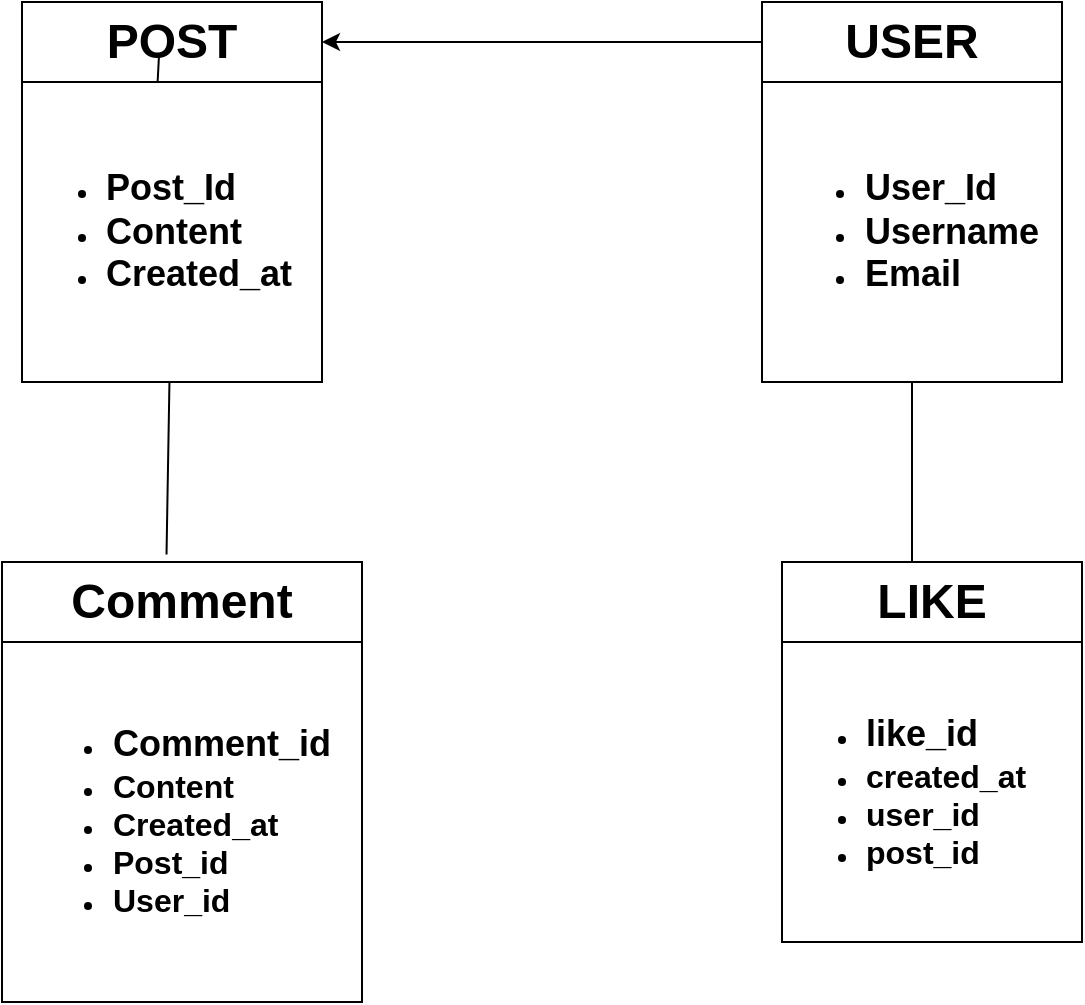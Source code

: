 <mxfile version="21.0.8" type="github">
  <diagram id="R2lEEEUBdFMjLlhIrx00" name="Page-1">
    <mxGraphModel dx="993" dy="637" grid="1" gridSize="10" guides="1" tooltips="1" connect="1" arrows="1" fold="1" page="1" pageScale="1" pageWidth="850" pageHeight="1100" math="0" shadow="0" extFonts="Permanent Marker^https://fonts.googleapis.com/css?family=Permanent+Marker">
      <root>
        <mxCell id="0" />
        <mxCell id="1" parent="0" />
        <mxCell id="keBYOh6yZ6PrSQoJ2qsw-4" value="" style="edgeStyle=orthogonalEdgeStyle;rounded=0;orthogonalLoop=1;jettySize=auto;html=1;" edge="1" parent="1" source="keBYOh6yZ6PrSQoJ2qsw-2" target="keBYOh6yZ6PrSQoJ2qsw-3">
          <mxGeometry relative="1" as="geometry" />
        </mxCell>
        <mxCell id="keBYOh6yZ6PrSQoJ2qsw-2" value="&lt;span style=&quot;font-size: 24px;&quot;&gt;&lt;b&gt;USER&lt;/b&gt;&lt;/span&gt;" style="rounded=0;whiteSpace=wrap;html=1;" vertex="1" parent="1">
          <mxGeometry x="540" y="120" width="150" height="40" as="geometry" />
        </mxCell>
        <mxCell id="keBYOh6yZ6PrSQoJ2qsw-3" value="&lt;b&gt;&lt;font style=&quot;font-size: 24px;&quot;&gt;POST&lt;/font&gt;&lt;/b&gt;" style="rounded=0;whiteSpace=wrap;html=1;" vertex="1" parent="1">
          <mxGeometry x="170" y="120" width="150" height="40" as="geometry" />
        </mxCell>
        <mxCell id="keBYOh6yZ6PrSQoJ2qsw-5" value="&lt;div style=&quot;text-align: left;&quot;&gt;&lt;ul&gt;&lt;li&gt;&lt;b style=&quot;background-color: initial; border-color: var(--border-color);&quot;&gt;&lt;font style=&quot;border-color: var(--border-color); font-size: 18px;&quot;&gt;User_Id&lt;/font&gt;&lt;/b&gt;&lt;/li&gt;&lt;li&gt;&lt;b style=&quot;background-color: initial; border-color: var(--border-color);&quot;&gt;&lt;font style=&quot;border-color: var(--border-color); font-size: 18px;&quot;&gt;Username&lt;/font&gt;&lt;/b&gt;&lt;/li&gt;&lt;li&gt;&lt;b style=&quot;background-color: initial; font-size: 12px; border-color: var(--border-color);&quot;&gt;&lt;font style=&quot;border-color: var(--border-color); font-size: 18px;&quot;&gt;Email&lt;/font&gt;&lt;/b&gt;&lt;/li&gt;&lt;/ul&gt;&lt;/div&gt;" style="whiteSpace=wrap;html=1;aspect=fixed;" vertex="1" parent="1">
          <mxGeometry x="540" y="160" width="150" height="150" as="geometry" />
        </mxCell>
        <mxCell id="keBYOh6yZ6PrSQoJ2qsw-7" value="&lt;span style=&quot;font-size: 24px;&quot;&gt;&lt;b&gt;Comment&lt;/b&gt;&lt;/span&gt;" style="rounded=0;whiteSpace=wrap;html=1;" vertex="1" parent="1">
          <mxGeometry x="160" y="400" width="180" height="40" as="geometry" />
        </mxCell>
        <mxCell id="keBYOh6yZ6PrSQoJ2qsw-8" value="&lt;div style=&quot;text-align: left;&quot;&gt;&lt;ul&gt;&lt;li&gt;&lt;span style=&quot;background-color: initial;&quot;&gt;&lt;font style=&quot;font-size: 18px;&quot;&gt;&lt;b&gt;Comment_id&lt;/b&gt;&lt;/font&gt;&lt;/span&gt;&lt;/li&gt;&lt;li&gt;&lt;span style=&quot;background-color: initial;&quot;&gt;&lt;font size=&quot;3&quot;&gt;&lt;b&gt;Content&lt;/b&gt;&lt;/font&gt;&lt;/span&gt;&lt;/li&gt;&lt;li&gt;&lt;span style=&quot;background-color: initial;&quot;&gt;&lt;font size=&quot;3&quot;&gt;&lt;b&gt;Created_at&lt;/b&gt;&lt;/font&gt;&lt;/span&gt;&lt;/li&gt;&lt;li&gt;&lt;span style=&quot;background-color: initial;&quot;&gt;&lt;font size=&quot;3&quot;&gt;&lt;b&gt;Post_id&lt;/b&gt;&lt;/font&gt;&lt;/span&gt;&lt;/li&gt;&lt;li&gt;&lt;span style=&quot;background-color: initial;&quot;&gt;&lt;font size=&quot;3&quot;&gt;&lt;b&gt;User_id&lt;/b&gt;&lt;/font&gt;&lt;/span&gt;&lt;/li&gt;&lt;/ul&gt;&lt;/div&gt;" style="whiteSpace=wrap;html=1;aspect=fixed;" vertex="1" parent="1">
          <mxGeometry x="160" y="440" width="180" height="180" as="geometry" />
        </mxCell>
        <mxCell id="keBYOh6yZ6PrSQoJ2qsw-11" value="&lt;span style=&quot;font-size: 24px;&quot;&gt;&lt;b&gt;LIKE&lt;/b&gt;&lt;/span&gt;" style="rounded=0;whiteSpace=wrap;html=1;" vertex="1" parent="1">
          <mxGeometry x="550" y="400" width="150" height="40" as="geometry" />
        </mxCell>
        <mxCell id="keBYOh6yZ6PrSQoJ2qsw-12" value="&lt;ul&gt;&lt;li&gt;&lt;b&gt;&lt;font style=&quot;font-size: 18px;&quot;&gt;like_id&lt;/font&gt;&lt;/b&gt;&lt;/li&gt;&lt;li&gt;&lt;b&gt;&lt;font size=&quot;3&quot;&gt;created_at&lt;/font&gt;&lt;/b&gt;&lt;/li&gt;&lt;li&gt;&lt;b&gt;&lt;font size=&quot;3&quot;&gt;user_id&lt;/font&gt;&lt;/b&gt;&lt;/li&gt;&lt;li&gt;&lt;b&gt;&lt;font size=&quot;3&quot;&gt;post_id&lt;/font&gt;&lt;/b&gt;&lt;/li&gt;&lt;/ul&gt;" style="whiteSpace=wrap;html=1;aspect=fixed;align=left;" vertex="1" parent="1">
          <mxGeometry x="550" y="440" width="150" height="150" as="geometry" />
        </mxCell>
        <mxCell id="keBYOh6yZ6PrSQoJ2qsw-13" value="" style="endArrow=none;html=1;rounded=0;entryX=0.5;entryY=1;entryDx=0;entryDy=0;" edge="1" parent="1" target="keBYOh6yZ6PrSQoJ2qsw-5">
          <mxGeometry width="50" height="50" relative="1" as="geometry">
            <mxPoint x="615" y="400" as="sourcePoint" />
            <mxPoint x="450" y="310" as="targetPoint" />
          </mxGeometry>
        </mxCell>
        <mxCell id="keBYOh6yZ6PrSQoJ2qsw-14" value="" style="endArrow=none;html=1;rounded=0;exitX=0.457;exitY=-0.095;exitDx=0;exitDy=0;exitPerimeter=0;" edge="1" parent="1" source="keBYOh6yZ6PrSQoJ2qsw-6">
          <mxGeometry width="50" height="50" relative="1" as="geometry">
            <mxPoint x="180" y="360" as="sourcePoint" />
            <mxPoint x="230" y="310" as="targetPoint" />
          </mxGeometry>
        </mxCell>
        <mxCell id="keBYOh6yZ6PrSQoJ2qsw-15" value="" style="endArrow=none;html=1;rounded=0;exitX=0.457;exitY=-0.095;exitDx=0;exitDy=0;exitPerimeter=0;" edge="1" parent="1" source="keBYOh6yZ6PrSQoJ2qsw-7" target="keBYOh6yZ6PrSQoJ2qsw-6">
          <mxGeometry width="50" height="50" relative="1" as="geometry">
            <mxPoint x="242" y="396" as="sourcePoint" />
            <mxPoint x="230" y="310" as="targetPoint" />
          </mxGeometry>
        </mxCell>
        <mxCell id="keBYOh6yZ6PrSQoJ2qsw-6" value="&lt;ul&gt;&lt;li&gt;&lt;b&gt;&lt;font style=&quot;font-size: 18px;&quot;&gt;Post_Id&lt;/font&gt;&lt;/b&gt;&lt;/li&gt;&lt;li&gt;&lt;b&gt;&lt;font style=&quot;font-size: 18px;&quot;&gt;Content&lt;/font&gt;&lt;/b&gt;&lt;/li&gt;&lt;li&gt;&lt;b&gt;&lt;font style=&quot;font-size: 18px;&quot;&gt;Created_at&lt;/font&gt;&lt;/b&gt;&lt;/li&gt;&lt;/ul&gt;" style="whiteSpace=wrap;html=1;aspect=fixed;align=left;" vertex="1" parent="1">
          <mxGeometry x="170" y="160" width="150" height="150" as="geometry" />
        </mxCell>
      </root>
    </mxGraphModel>
  </diagram>
</mxfile>
